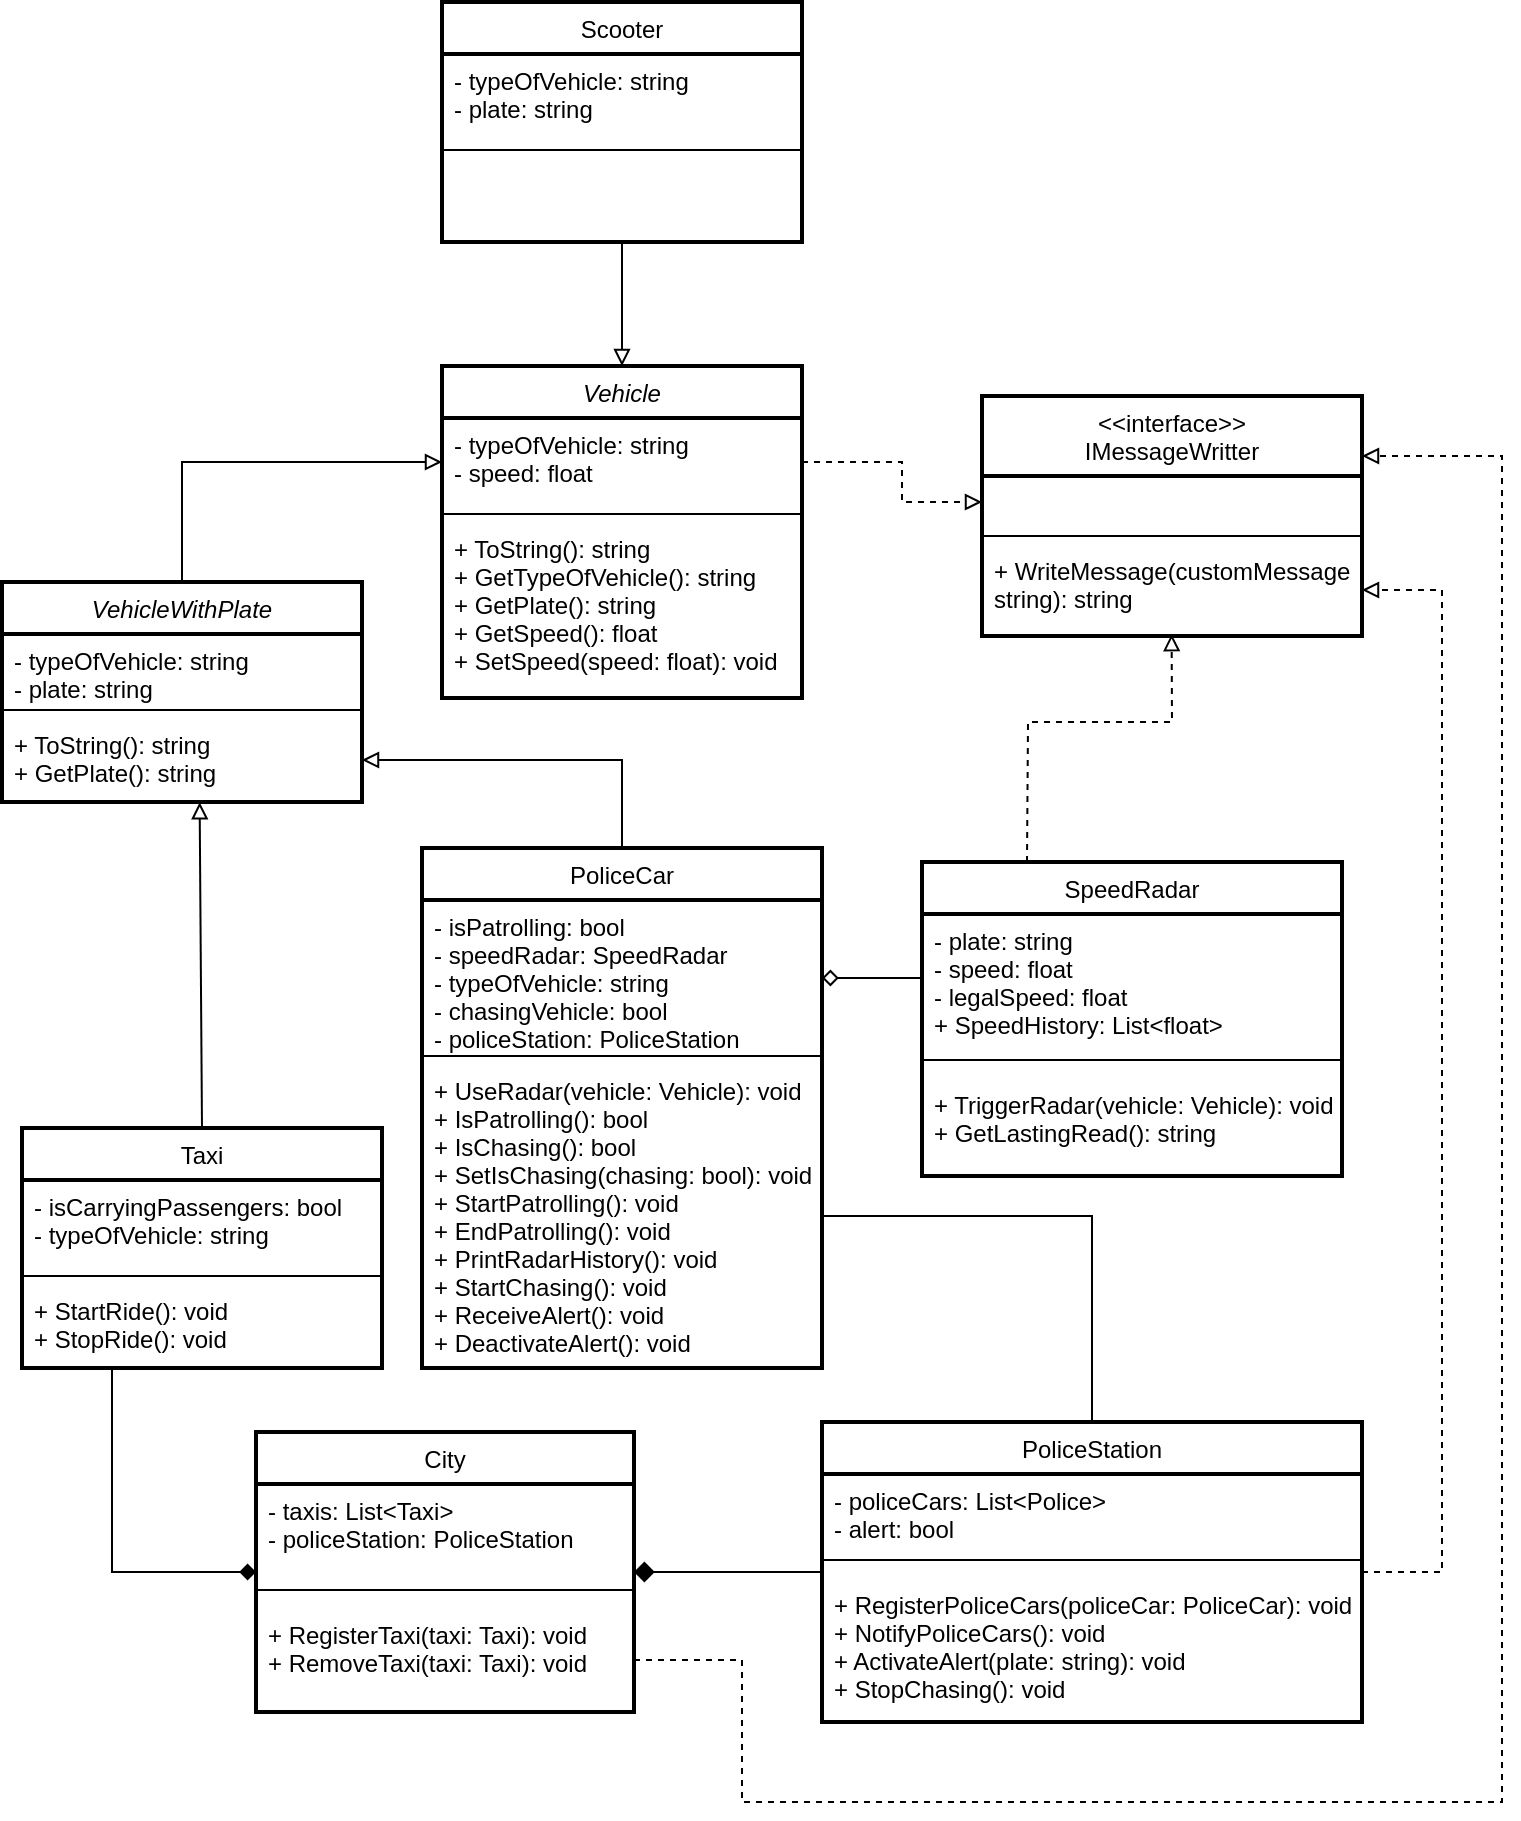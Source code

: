 <mxfile version="24.7.16">
  <diagram id="C5RBs43oDa-KdzZeNtuy" name="Page-1">
    <mxGraphModel dx="343" dy="441" grid="1" gridSize="10" guides="1" tooltips="1" connect="1" arrows="1" fold="1" page="1" pageScale="1" pageWidth="827" pageHeight="1169" math="0" shadow="0">
      <root>
        <mxCell id="WIyWlLk6GJQsqaUBKTNV-0" />
        <mxCell id="WIyWlLk6GJQsqaUBKTNV-1" parent="WIyWlLk6GJQsqaUBKTNV-0" />
        <mxCell id="zkfFHV4jXpPFQw0GAbJ--0" value="Vehicle" style="swimlane;fontStyle=2;align=center;verticalAlign=top;childLayout=stackLayout;horizontal=1;startSize=26;horizontalStack=0;resizeParent=1;resizeLast=0;collapsible=1;marginBottom=0;rounded=0;shadow=0;strokeWidth=2;" parent="WIyWlLk6GJQsqaUBKTNV-1" vertex="1">
          <mxGeometry x="240" y="302" width="180" height="166" as="geometry">
            <mxRectangle x="230" y="140" width="160" height="26" as="alternateBounds" />
          </mxGeometry>
        </mxCell>
        <mxCell id="zkfFHV4jXpPFQw0GAbJ--1" value="- typeOfVehicle: string&#xa;- speed: float" style="text;align=left;verticalAlign=top;spacingLeft=4;spacingRight=4;overflow=hidden;rotatable=0;points=[[0,0.5],[1,0.5]];portConstraint=eastwest;" parent="zkfFHV4jXpPFQw0GAbJ--0" vertex="1">
          <mxGeometry y="26" width="180" height="44" as="geometry" />
        </mxCell>
        <mxCell id="zkfFHV4jXpPFQw0GAbJ--4" value="" style="line;html=1;strokeWidth=1;align=left;verticalAlign=middle;spacingTop=-1;spacingLeft=3;spacingRight=3;rotatable=0;labelPosition=right;points=[];portConstraint=eastwest;" parent="zkfFHV4jXpPFQw0GAbJ--0" vertex="1">
          <mxGeometry y="70" width="180" height="8" as="geometry" />
        </mxCell>
        <mxCell id="zkfFHV4jXpPFQw0GAbJ--5" value="+ ToString(): string&#xa;+ GetTypeOfVehicle(): string&#xa;+ GetPlate(): string&#xa;+ GetSpeed(): float&#xa;+ SetSpeed(speed: float): void" style="text;align=left;verticalAlign=top;spacingLeft=4;spacingRight=4;overflow=hidden;rotatable=0;points=[[0,0.5],[1,0.5]];portConstraint=eastwest;" parent="zkfFHV4jXpPFQw0GAbJ--0" vertex="1">
          <mxGeometry y="78" width="180" height="88" as="geometry" />
        </mxCell>
        <mxCell id="zkfFHV4jXpPFQw0GAbJ--6" value="SpeedRadar" style="swimlane;fontStyle=0;align=center;verticalAlign=top;childLayout=stackLayout;horizontal=1;startSize=26;horizontalStack=0;resizeParent=1;resizeLast=0;collapsible=1;marginBottom=0;rounded=0;shadow=0;strokeWidth=2;" parent="WIyWlLk6GJQsqaUBKTNV-1" vertex="1">
          <mxGeometry x="480" y="550" width="210" height="157" as="geometry">
            <mxRectangle x="130" y="380" width="160" height="26" as="alternateBounds" />
          </mxGeometry>
        </mxCell>
        <mxCell id="zkfFHV4jXpPFQw0GAbJ--7" value="- plate: string&#xa;- speed: float&#xa;- legalSpeed: float&#xa;+ SpeedHistory: List&lt;float&gt;&#xa;" style="text;align=left;verticalAlign=top;spacingLeft=4;spacingRight=4;overflow=hidden;rotatable=0;points=[[0,0.5],[1,0.5]];portConstraint=eastwest;fontStyle=0" parent="zkfFHV4jXpPFQw0GAbJ--6" vertex="1">
          <mxGeometry y="26" width="210" height="64" as="geometry" />
        </mxCell>
        <mxCell id="zkfFHV4jXpPFQw0GAbJ--9" value="" style="line;html=1;strokeWidth=1;align=left;verticalAlign=middle;spacingTop=-1;spacingLeft=3;spacingRight=3;rotatable=0;labelPosition=right;points=[];portConstraint=eastwest;" parent="zkfFHV4jXpPFQw0GAbJ--6" vertex="1">
          <mxGeometry y="90" width="210" height="18" as="geometry" />
        </mxCell>
        <mxCell id="zkfFHV4jXpPFQw0GAbJ--10" value="+ TriggerRadar(vehicle: Vehicle): void&#xa;+ GetLastingRead(): string" style="text;align=left;verticalAlign=top;spacingLeft=4;spacingRight=4;overflow=hidden;rotatable=0;points=[[0,0.5],[1,0.5]];portConstraint=eastwest;fontStyle=0" parent="zkfFHV4jXpPFQw0GAbJ--6" vertex="1">
          <mxGeometry y="108" width="210" height="42" as="geometry" />
        </mxCell>
        <mxCell id="zkfFHV4jXpPFQw0GAbJ--17" value="Taxi" style="swimlane;fontStyle=0;align=center;verticalAlign=top;childLayout=stackLayout;horizontal=1;startSize=26;horizontalStack=0;resizeParent=1;resizeLast=0;collapsible=1;marginBottom=0;rounded=0;shadow=0;strokeWidth=2;" parent="WIyWlLk6GJQsqaUBKTNV-1" vertex="1">
          <mxGeometry x="30" y="683" width="180" height="120" as="geometry">
            <mxRectangle x="550" y="140" width="160" height="26" as="alternateBounds" />
          </mxGeometry>
        </mxCell>
        <mxCell id="zkfFHV4jXpPFQw0GAbJ--22" value="- isCarryingPassengers: bool&#xa;- typeOfVehicle: string" style="text;align=left;verticalAlign=top;spacingLeft=4;spacingRight=4;overflow=hidden;rotatable=0;points=[[0,0.5],[1,0.5]];portConstraint=eastwest;rounded=0;shadow=0;html=0;" parent="zkfFHV4jXpPFQw0GAbJ--17" vertex="1">
          <mxGeometry y="26" width="180" height="44" as="geometry" />
        </mxCell>
        <mxCell id="zkfFHV4jXpPFQw0GAbJ--23" value="" style="line;html=1;strokeWidth=1;align=left;verticalAlign=middle;spacingTop=-1;spacingLeft=3;spacingRight=3;rotatable=0;labelPosition=right;points=[];portConstraint=eastwest;" parent="zkfFHV4jXpPFQw0GAbJ--17" vertex="1">
          <mxGeometry y="70" width="180" height="8" as="geometry" />
        </mxCell>
        <mxCell id="zkfFHV4jXpPFQw0GAbJ--24" value="+ StartRide(): void&#xa;+ StopRide(): void" style="text;align=left;verticalAlign=top;spacingLeft=4;spacingRight=4;overflow=hidden;rotatable=0;points=[[0,0.5],[1,0.5]];portConstraint=eastwest;" parent="zkfFHV4jXpPFQw0GAbJ--17" vertex="1">
          <mxGeometry y="78" width="180" height="40" as="geometry" />
        </mxCell>
        <mxCell id="KwqhPXOGH3jLfrvKoqNU-31" value="" style="endArrow=block;html=1;rounded=0;endFill=0;entryX=0;entryY=0.5;entryDx=0;entryDy=0;exitX=0.5;exitY=0;exitDx=0;exitDy=0;" parent="WIyWlLk6GJQsqaUBKTNV-1" source="u4cU2ETFYuCaejH-93tJ-0" target="zkfFHV4jXpPFQw0GAbJ--1" edge="1">
          <mxGeometry width="50" height="50" relative="1" as="geometry">
            <mxPoint x="50" y="339" as="sourcePoint" />
            <mxPoint x="280" y="220" as="targetPoint" />
            <Array as="points">
              <mxPoint x="110" y="350" />
            </Array>
          </mxGeometry>
        </mxCell>
        <mxCell id="KwqhPXOGH3jLfrvKoqNU-32" value="&lt;span style=&quot;color: rgba(0, 0, 0, 0); font-family: monospace; font-size: 0px; text-align: start; background-color: rgb(251, 251, 251);&quot;&gt;%3CmxGraphModel%3E%3Croot%3E%3CmxCell%20id%3D%220%22%2F%3E%3CmxCell%20id%3D%221%22%20parent%3D%220%22%2F%3E%3CmxCell%20id%3D%222%22%20value%3D%22Vehicle%22%20style%3D%22swimlane%3BfontStyle%3D2%3Balign%3Dcenter%3BverticalAlign%3Dtop%3BchildLayout%3DstackLayout%3Bhorizontal%3D1%3BstartSize%3D26%3BhorizontalStack%3D0%3BresizeParent%3D1%3BresizeLast%3D0%3Bcollapsible%3D1%3BmarginBottom%3D0%3Brounded%3D0%3Bshadow%3D0%3BstrokeWidth%3D2%3B%22%20vertex%3D%221%22%20parent%3D%221%22%3E%3CmxGeometry%20x%3D%22240%22%20y%3D%22300%22%20width%3D%22180%22%20height%3D%22200%22%20as%3D%22geometry%22%3E%3CmxRectangle%20x%3D%22230%22%20y%3D%22140%22%20width%3D%22160%22%20height%3D%2226%22%20as%3D%22alternateBounds%22%2F%3E%3C%2FmxGeometry%3E%3C%2FmxCell%3E%3CmxCell%20id%3D%223%22%20value%3D%22-%20typeOfVehicle%3A%20string%22%20style%3D%22text%3Balign%3Dleft%3BverticalAlign%3Dtop%3BspacingLeft%3D4%3BspacingRight%3D4%3Boverflow%3Dhidden%3Brotatable%3D0%3Bpoints%3D%5B%5B0%2C0.5%5D%2C%5B1%2C0.5%5D%5D%3BportConstraint%3Deastwest%3B%22%20vertex%3D%221%22%20parent%3D%222%22%3E%3CmxGeometry%20y%3D%2226%22%20width%3D%22180%22%20height%3D%2226%22%20as%3D%22geometry%22%2F%3E%3C%2FmxCell%3E%3CmxCell%20id%3D%224%22%20value%3D%22-%20plate%3A%20string%22%20style%3D%22text%3Balign%3Dleft%3BverticalAlign%3Dtop%3BspacingLeft%3D4%3BspacingRight%3D4%3Boverflow%3Dhidden%3Brotatable%3D0%3Bpoints%3D%5B%5B0%2C0.5%5D%2C%5B1%2C0.5%5D%5D%3BportConstraint%3Deastwest%3Brounded%3D0%3Bshadow%3D0%3Bhtml%3D0%3B%22%20vertex%3D%221%22%20parent%3D%222%22%3E%3CmxGeometry%20y%3D%2252%22%20width%3D%22180%22%20height%3D%2226%22%20as%3D%22geometry%22%2F%3E%3C%2FmxCell%3E%3CmxCell%20id%3D%225%22%20value%3D%22-%20speed%3A%20float%22%20style%3D%22text%3Balign%3Dleft%3BverticalAlign%3Dtop%3BspacingLeft%3D4%3BspacingRight%3D4%3Boverflow%3Dhidden%3Brotatable%3D0%3Bpoints%3D%5B%5B0%2C0.5%5D%2C%5B1%2C0.5%5D%5D%3BportConstraint%3Deastwest%3Brounded%3D0%3Bshadow%3D0%3Bhtml%3D0%3B%22%20vertex%3D%221%22%20parent%3D%222%22%3E%3CmxGeometry%20y%3D%2278%22%20width%3D%22180%22%20height%3D%2226%22%20as%3D%22geometry%22%2F%3E%3C%2FmxCell%3E%3CmxCell%20id%3D%226%22%20value%3D%22%22%20style%3D%22line%3Bhtml%3D1%3BstrokeWidth%3D1%3Balign%3Dleft%3BverticalAlign%3Dmiddle%3BspacingTop%3D-1%3BspacingLeft%3D3%3BspacingRight%3D3%3Brotatable%3D0%3BlabelPosition%3Dright%3Bpoints%3D%5B%5D%3BportConstraint%3Deastwest%3B%22%20vertex%3D%221%22%20parent%3D%222%22%3E%3CmxGeometry%20y%3D%22104%22%20width%3D%22180%22%20height%3D%228%22%20as%3D%22geometry%22%2F%3E%3C%2FmxCell%3E%3CmxCell%20id%3D%227%22%20value%3D%22%2B%20ToString()%3A%20string%26%2310%3B%2B%20GetTypeOfVehicle()%3A%20string%26%2310%3B%2B%20GetPlate()%3A%20string%26%2310%3B%2B%20GetSpeed()%3A%20float%26%2310%3B%2B%20SetSpeed(speed%3A%20float)%3A%20void%22%20style%3D%22text%3Balign%3Dleft%3BverticalAlign%3Dtop%3BspacingLeft%3D4%3BspacingRight%3D4%3Boverflow%3Dhidden%3Brotatable%3D0%3Bpoints%3D%5B%5B0%2C0.5%5D%2C%5B1%2C0.5%5D%5D%3BportConstraint%3Deastwest%3B%22%20vertex%3D%221%22%20parent%3D%222%22%3E%3CmxGeometry%20y%3D%22112%22%20width%3D%22180%22%20height%3D%2288%22%20as%3D%22geometry%22%2F%3E%3C%2FmxCell%3E%3C%2Froot%3E%3C%2FmxGraphModel%3E&lt;/span&gt;" style="endArrow=block;html=1;rounded=0;endFill=0;entryX=1;entryY=0.5;entryDx=0;entryDy=0;exitX=0.5;exitY=0;exitDx=0;exitDy=0;" parent="WIyWlLk6GJQsqaUBKTNV-1" source="KwqhPXOGH3jLfrvKoqNU-48" target="u4cU2ETFYuCaejH-93tJ-5" edge="1">
          <mxGeometry width="50" height="50" relative="1" as="geometry">
            <mxPoint x="460" y="395" as="sourcePoint" />
            <mxPoint x="290" y="285" as="targetPoint" />
            <Array as="points">
              <mxPoint x="330" y="499" />
            </Array>
          </mxGeometry>
        </mxCell>
        <mxCell id="KwqhPXOGH3jLfrvKoqNU-39" value="&lt;&lt;interface&gt;&gt;&#xa;IMessageWritter&#xa;" style="swimlane;fontStyle=0;align=center;verticalAlign=top;childLayout=stackLayout;horizontal=1;startSize=40;horizontalStack=0;resizeParent=1;resizeLast=0;collapsible=1;marginBottom=0;rounded=0;shadow=0;strokeWidth=2;" parent="WIyWlLk6GJQsqaUBKTNV-1" vertex="1">
          <mxGeometry x="510" y="317" width="190" height="120" as="geometry">
            <mxRectangle x="230" y="140" width="160" height="26" as="alternateBounds" />
          </mxGeometry>
        </mxCell>
        <mxCell id="KwqhPXOGH3jLfrvKoqNU-40" value=" " style="text;align=left;verticalAlign=top;spacingLeft=4;spacingRight=4;overflow=hidden;rotatable=0;points=[[0,0.5],[1,0.5]];portConstraint=eastwest;" parent="KwqhPXOGH3jLfrvKoqNU-39" vertex="1">
          <mxGeometry y="40" width="190" height="26" as="geometry" />
        </mxCell>
        <mxCell id="KwqhPXOGH3jLfrvKoqNU-43" value="" style="line;html=1;strokeWidth=1;align=left;verticalAlign=middle;spacingTop=-1;spacingLeft=3;spacingRight=3;rotatable=0;labelPosition=right;points=[];portConstraint=eastwest;" parent="KwqhPXOGH3jLfrvKoqNU-39" vertex="1">
          <mxGeometry y="66" width="190" height="8" as="geometry" />
        </mxCell>
        <mxCell id="KwqhPXOGH3jLfrvKoqNU-44" value="+ WriteMessage(customMessage:&#xa;string): string" style="text;align=left;verticalAlign=top;spacingLeft=4;spacingRight=4;overflow=hidden;rotatable=0;points=[[0,0.5],[1,0.5]];portConstraint=eastwest;" parent="KwqhPXOGH3jLfrvKoqNU-39" vertex="1">
          <mxGeometry y="74" width="190" height="46" as="geometry" />
        </mxCell>
        <mxCell id="KwqhPXOGH3jLfrvKoqNU-48" value="PoliceCar" style="swimlane;fontStyle=0;align=center;verticalAlign=top;childLayout=stackLayout;horizontal=1;startSize=26;horizontalStack=0;resizeParent=1;resizeLast=0;collapsible=1;marginBottom=0;rounded=0;shadow=0;strokeWidth=2;" parent="WIyWlLk6GJQsqaUBKTNV-1" vertex="1">
          <mxGeometry x="230" y="543" width="200" height="260" as="geometry">
            <mxRectangle x="550" y="140" width="160" height="26" as="alternateBounds" />
          </mxGeometry>
        </mxCell>
        <mxCell id="KwqhPXOGH3jLfrvKoqNU-49" value="- isPatrolling: bool&#xa;- speedRadar: SpeedRadar&#xa;- typeOfVehicle: string&#xa;- chasingVehicle: bool&#xa;- policeStation: PoliceStation" style="text;align=left;verticalAlign=top;spacingLeft=4;spacingRight=4;overflow=hidden;rotatable=0;points=[[0,0.5],[1,0.5]];portConstraint=eastwest;rounded=0;shadow=0;html=0;fontStyle=0" parent="KwqhPXOGH3jLfrvKoqNU-48" vertex="1">
          <mxGeometry y="26" width="200" height="74" as="geometry" />
        </mxCell>
        <mxCell id="KwqhPXOGH3jLfrvKoqNU-50" value="" style="line;html=1;strokeWidth=1;align=left;verticalAlign=middle;spacingTop=-1;spacingLeft=3;spacingRight=3;rotatable=0;labelPosition=right;points=[];portConstraint=eastwest;" parent="KwqhPXOGH3jLfrvKoqNU-48" vertex="1">
          <mxGeometry y="100" width="200" height="8" as="geometry" />
        </mxCell>
        <mxCell id="KwqhPXOGH3jLfrvKoqNU-51" value="+ UseRadar(vehicle: Vehicle): void&#xa;+ IsPatrolling(): bool&#xa;+ IsChasing(): bool&#xa;+ SetIsChasing(chasing: bool): void&#xa;+ StartPatrolling(): void&#xa;+ EndPatrolling(): void&#xa;+ PrintRadarHistory(): void&#xa;+ StartChasing(): void&#xa;+ ReceiveAlert(): void&#xa;+ DeactivateAlert(): void" style="text;align=left;verticalAlign=top;spacingLeft=4;spacingRight=4;overflow=hidden;rotatable=0;points=[[0,0.5],[1,0.5]];portConstraint=eastwest;" parent="KwqhPXOGH3jLfrvKoqNU-48" vertex="1">
          <mxGeometry y="108" width="200" height="152" as="geometry" />
        </mxCell>
        <mxCell id="qhV2HsPqUMdHF9g2U4a6-0" value="PoliceStation" style="swimlane;fontStyle=0;align=center;verticalAlign=top;childLayout=stackLayout;horizontal=1;startSize=26;horizontalStack=0;resizeParent=1;resizeLast=0;collapsible=1;marginBottom=0;rounded=0;shadow=0;strokeWidth=2;" parent="WIyWlLk6GJQsqaUBKTNV-1" vertex="1">
          <mxGeometry x="430" y="830" width="270" height="150" as="geometry">
            <mxRectangle x="130" y="380" width="160" height="26" as="alternateBounds" />
          </mxGeometry>
        </mxCell>
        <mxCell id="qhV2HsPqUMdHF9g2U4a6-1" value="- policeCars: List&lt;Police&gt;&#xa;- alert: bool&#xa;&#xa;" style="text;align=left;verticalAlign=top;spacingLeft=4;spacingRight=4;overflow=hidden;rotatable=0;points=[[0,0.5],[1,0.5]];portConstraint=eastwest;fontStyle=0" parent="qhV2HsPqUMdHF9g2U4a6-0" vertex="1">
          <mxGeometry y="26" width="270" height="34" as="geometry" />
        </mxCell>
        <mxCell id="qhV2HsPqUMdHF9g2U4a6-2" value="" style="line;html=1;strokeWidth=1;align=left;verticalAlign=middle;spacingTop=-1;spacingLeft=3;spacingRight=3;rotatable=0;labelPosition=right;points=[];portConstraint=eastwest;" parent="qhV2HsPqUMdHF9g2U4a6-0" vertex="1">
          <mxGeometry y="60" width="270" height="18" as="geometry" />
        </mxCell>
        <mxCell id="qhV2HsPqUMdHF9g2U4a6-3" value="+ RegisterPoliceCars(policeCar: PoliceCar): void&#xa;+ NotifyPoliceCars(): void&#xa;+ ActivateAlert(plate: string): void&#xa;+ StopChasing(): void" style="text;align=left;verticalAlign=top;spacingLeft=4;spacingRight=4;overflow=hidden;rotatable=0;points=[[0,0.5],[1,0.5]];portConstraint=eastwest;fontStyle=0" parent="qhV2HsPqUMdHF9g2U4a6-0" vertex="1">
          <mxGeometry y="78" width="270" height="72" as="geometry" />
        </mxCell>
        <mxCell id="qhV2HsPqUMdHF9g2U4a6-4" value="City" style="swimlane;fontStyle=0;align=center;verticalAlign=top;childLayout=stackLayout;horizontal=1;startSize=26;horizontalStack=0;resizeParent=1;resizeLast=0;collapsible=1;marginBottom=0;rounded=0;shadow=0;strokeWidth=2;" parent="WIyWlLk6GJQsqaUBKTNV-1" vertex="1">
          <mxGeometry x="147" y="835" width="189" height="140" as="geometry">
            <mxRectangle x="130" y="380" width="160" height="26" as="alternateBounds" />
          </mxGeometry>
        </mxCell>
        <mxCell id="qhV2HsPqUMdHF9g2U4a6-5" value="- taxis: List&lt;Taxi&gt;&#xa;- policeStation: PoliceStation" style="text;align=left;verticalAlign=top;spacingLeft=4;spacingRight=4;overflow=hidden;rotatable=0;points=[[0,0.5],[1,0.5]];portConstraint=eastwest;fontStyle=0" parent="qhV2HsPqUMdHF9g2U4a6-4" vertex="1">
          <mxGeometry y="26" width="189" height="44" as="geometry" />
        </mxCell>
        <mxCell id="qhV2HsPqUMdHF9g2U4a6-6" value="" style="line;html=1;strokeWidth=1;align=left;verticalAlign=middle;spacingTop=-1;spacingLeft=3;spacingRight=3;rotatable=0;labelPosition=right;points=[];portConstraint=eastwest;" parent="qhV2HsPqUMdHF9g2U4a6-4" vertex="1">
          <mxGeometry y="70" width="189" height="18" as="geometry" />
        </mxCell>
        <mxCell id="qhV2HsPqUMdHF9g2U4a6-7" value="+ RegisterTaxi(taxi: Taxi): void&#xa;+ RemoveTaxi(taxi: Taxi): void" style="text;align=left;verticalAlign=top;spacingLeft=4;spacingRight=4;overflow=hidden;rotatable=0;points=[[0,0.5],[1,0.5]];portConstraint=eastwest;fontStyle=0" parent="qhV2HsPqUMdHF9g2U4a6-4" vertex="1">
          <mxGeometry y="88" width="189" height="52" as="geometry" />
        </mxCell>
        <mxCell id="m45eDHMz9nTLNU7yBa6A-1" value="" style="endArrow=diamond;html=1;rounded=0;fontSize=12;startSize=8;endSize=8;curved=1;exitX=0;exitY=0.5;exitDx=0;exitDy=0;endFill=1;entryX=1;entryY=0.5;entryDx=0;entryDy=0;" parent="WIyWlLk6GJQsqaUBKTNV-1" source="qhV2HsPqUMdHF9g2U4a6-0" target="qhV2HsPqUMdHF9g2U4a6-4" edge="1">
          <mxGeometry width="50" height="50" relative="1" as="geometry">
            <mxPoint x="340" y="980" as="sourcePoint" />
            <mxPoint x="440" y="870" as="targetPoint" />
          </mxGeometry>
        </mxCell>
        <mxCell id="m45eDHMz9nTLNU7yBa6A-9" value="" style="endArrow=none;html=1;rounded=0;endFill=0;exitX=1;exitY=0.25;exitDx=0;exitDy=0;startArrow=diamond;startFill=0;entryX=0;entryY=0.5;entryDx=0;entryDy=0;" parent="WIyWlLk6GJQsqaUBKTNV-1" source="KwqhPXOGH3jLfrvKoqNU-48" target="zkfFHV4jXpPFQw0GAbJ--7" edge="1">
          <mxGeometry width="50" height="50" relative="1" as="geometry">
            <mxPoint x="480" y="420" as="sourcePoint" />
            <mxPoint x="440" y="550" as="targetPoint" />
            <Array as="points" />
          </mxGeometry>
        </mxCell>
        <mxCell id="m45eDHMz9nTLNU7yBa6A-13" value="" style="endArrow=none;html=1;rounded=0;endFill=0;exitX=0;exitY=0.5;exitDx=0;exitDy=0;startArrow=diamond;startFill=1;entryX=0.25;entryY=1;entryDx=0;entryDy=0;" parent="WIyWlLk6GJQsqaUBKTNV-1" source="qhV2HsPqUMdHF9g2U4a6-4" target="zkfFHV4jXpPFQw0GAbJ--17" edge="1">
          <mxGeometry width="50" height="50" relative="1" as="geometry">
            <mxPoint x="500" y="460" as="sourcePoint" />
            <mxPoint x="430" y="572" as="targetPoint" />
            <Array as="points">
              <mxPoint x="75" y="905" />
            </Array>
          </mxGeometry>
        </mxCell>
        <mxCell id="QtRQPQwQ2qKMTUayEpy2-0" value="Scooter" style="swimlane;fontStyle=0;align=center;verticalAlign=top;childLayout=stackLayout;horizontal=1;startSize=26;horizontalStack=0;resizeParent=1;resizeLast=0;collapsible=1;marginBottom=0;rounded=0;shadow=0;strokeWidth=2;" parent="WIyWlLk6GJQsqaUBKTNV-1" vertex="1">
          <mxGeometry x="240" y="120" width="180" height="120" as="geometry">
            <mxRectangle x="550" y="140" width="160" height="26" as="alternateBounds" />
          </mxGeometry>
        </mxCell>
        <mxCell id="QtRQPQwQ2qKMTUayEpy2-1" value="- typeOfVehicle: string&#xa;- plate: string" style="text;align=left;verticalAlign=top;spacingLeft=4;spacingRight=4;overflow=hidden;rotatable=0;points=[[0,0.5],[1,0.5]];portConstraint=eastwest;rounded=0;shadow=0;html=0;" parent="QtRQPQwQ2qKMTUayEpy2-0" vertex="1">
          <mxGeometry y="26" width="180" height="44" as="geometry" />
        </mxCell>
        <mxCell id="QtRQPQwQ2qKMTUayEpy2-2" value="" style="line;html=1;strokeWidth=1;align=left;verticalAlign=middle;spacingTop=-1;spacingLeft=3;spacingRight=3;rotatable=0;labelPosition=right;points=[];portConstraint=eastwest;" parent="QtRQPQwQ2qKMTUayEpy2-0" vertex="1">
          <mxGeometry y="70" width="180" height="8" as="geometry" />
        </mxCell>
        <mxCell id="QtRQPQwQ2qKMTUayEpy2-4" value="" style="endArrow=block;html=1;rounded=0;endFill=0;entryX=0.5;entryY=0;entryDx=0;entryDy=0;exitX=0.5;exitY=1;exitDx=0;exitDy=0;" parent="WIyWlLk6GJQsqaUBKTNV-1" source="QtRQPQwQ2qKMTUayEpy2-0" target="zkfFHV4jXpPFQw0GAbJ--0" edge="1">
          <mxGeometry width="50" height="50" relative="1" as="geometry">
            <mxPoint x="330" y="160" as="sourcePoint" />
            <mxPoint x="380" y="94" as="targetPoint" />
            <Array as="points" />
          </mxGeometry>
        </mxCell>
        <mxCell id="QtRQPQwQ2qKMTUayEpy2-7" value="" style="endArrow=block;html=1;rounded=0;endFill=0;entryX=0;entryY=0.5;entryDx=0;entryDy=0;exitX=1;exitY=0.5;exitDx=0;exitDy=0;dashed=1;" parent="WIyWlLk6GJQsqaUBKTNV-1" source="zkfFHV4jXpPFQw0GAbJ--1" target="KwqhPXOGH3jLfrvKoqNU-40" edge="1">
          <mxGeometry width="50" height="50" relative="1" as="geometry">
            <mxPoint x="430" y="178" as="sourcePoint" />
            <mxPoint x="580" y="223" as="targetPoint" />
            <Array as="points">
              <mxPoint x="470" y="350" />
              <mxPoint x="470" y="370" />
            </Array>
          </mxGeometry>
        </mxCell>
        <mxCell id="QtRQPQwQ2qKMTUayEpy2-8" value="" style="endArrow=block;html=1;rounded=0;endFill=0;dashed=1;exitX=0.25;exitY=0;exitDx=0;exitDy=0;entryX=0.499;entryY=0.98;entryDx=0;entryDy=0;entryPerimeter=0;" parent="WIyWlLk6GJQsqaUBKTNV-1" source="zkfFHV4jXpPFQw0GAbJ--6" target="KwqhPXOGH3jLfrvKoqNU-44" edge="1">
          <mxGeometry width="50" height="50" relative="1" as="geometry">
            <mxPoint x="770" y="450" as="sourcePoint" />
            <mxPoint x="710" y="300" as="targetPoint" />
            <Array as="points">
              <mxPoint x="533" y="480" />
              <mxPoint x="605" y="480" />
            </Array>
          </mxGeometry>
        </mxCell>
        <mxCell id="QtRQPQwQ2qKMTUayEpy2-9" value="" style="endArrow=none;html=1;rounded=0;endFill=0;exitX=1;exitY=0.5;exitDx=0;exitDy=0;startArrow=none;startFill=0;entryX=0.5;entryY=0;entryDx=0;entryDy=0;" parent="WIyWlLk6GJQsqaUBKTNV-1" source="KwqhPXOGH3jLfrvKoqNU-51" target="qhV2HsPqUMdHF9g2U4a6-0" edge="1">
          <mxGeometry width="50" height="50" relative="1" as="geometry">
            <mxPoint x="510" y="605" as="sourcePoint" />
            <mxPoint x="570" y="605" as="targetPoint" />
            <Array as="points">
              <mxPoint x="565" y="727" />
            </Array>
          </mxGeometry>
        </mxCell>
        <mxCell id="QtRQPQwQ2qKMTUayEpy2-11" value="" style="endArrow=block;html=1;rounded=0;endFill=0;dashed=1;exitX=1;exitY=0.5;exitDx=0;exitDy=0;entryX=1;entryY=0.25;entryDx=0;entryDy=0;" parent="WIyWlLk6GJQsqaUBKTNV-1" source="qhV2HsPqUMdHF9g2U4a6-7" target="KwqhPXOGH3jLfrvKoqNU-39" edge="1">
          <mxGeometry width="50" height="50" relative="1" as="geometry">
            <mxPoint x="543" y="560" as="sourcePoint" />
            <mxPoint x="615" y="446" as="targetPoint" />
            <Array as="points">
              <mxPoint x="390" y="949" />
              <mxPoint x="390" y="1020" />
              <mxPoint x="770" y="1020" />
              <mxPoint x="770" y="347" />
            </Array>
          </mxGeometry>
        </mxCell>
        <mxCell id="QtRQPQwQ2qKMTUayEpy2-12" value="" style="endArrow=block;html=1;rounded=0;endFill=0;dashed=1;exitX=1;exitY=0.5;exitDx=0;exitDy=0;entryX=1;entryY=0.5;entryDx=0;entryDy=0;" parent="WIyWlLk6GJQsqaUBKTNV-1" source="qhV2HsPqUMdHF9g2U4a6-0" target="KwqhPXOGH3jLfrvKoqNU-44" edge="1">
          <mxGeometry width="50" height="50" relative="1" as="geometry">
            <mxPoint x="543" y="560" as="sourcePoint" />
            <mxPoint x="615" y="446" as="targetPoint" />
            <Array as="points">
              <mxPoint x="740" y="905" />
              <mxPoint x="740" y="414" />
            </Array>
          </mxGeometry>
        </mxCell>
        <mxCell id="u4cU2ETFYuCaejH-93tJ-0" value="VehicleWithPlate" style="swimlane;fontStyle=2;align=center;verticalAlign=top;childLayout=stackLayout;horizontal=1;startSize=26;horizontalStack=0;resizeParent=1;resizeLast=0;collapsible=1;marginBottom=0;rounded=0;shadow=0;strokeWidth=2;" vertex="1" parent="WIyWlLk6GJQsqaUBKTNV-1">
          <mxGeometry x="20" y="410" width="180" height="110" as="geometry">
            <mxRectangle x="230" y="140" width="160" height="26" as="alternateBounds" />
          </mxGeometry>
        </mxCell>
        <mxCell id="u4cU2ETFYuCaejH-93tJ-1" value="- typeOfVehicle: string&#xa;- plate: string" style="text;align=left;verticalAlign=top;spacingLeft=4;spacingRight=4;overflow=hidden;rotatable=0;points=[[0,0.5],[1,0.5]];portConstraint=eastwest;" vertex="1" parent="u4cU2ETFYuCaejH-93tJ-0">
          <mxGeometry y="26" width="180" height="34" as="geometry" />
        </mxCell>
        <mxCell id="u4cU2ETFYuCaejH-93tJ-4" value="" style="line;html=1;strokeWidth=1;align=left;verticalAlign=middle;spacingTop=-1;spacingLeft=3;spacingRight=3;rotatable=0;labelPosition=right;points=[];portConstraint=eastwest;" vertex="1" parent="u4cU2ETFYuCaejH-93tJ-0">
          <mxGeometry y="60" width="180" height="8" as="geometry" />
        </mxCell>
        <mxCell id="u4cU2ETFYuCaejH-93tJ-5" value="+ ToString(): string&#xa;+ GetPlate(): string" style="text;align=left;verticalAlign=top;spacingLeft=4;spacingRight=4;overflow=hidden;rotatable=0;points=[[0,0.5],[1,0.5]];portConstraint=eastwest;" vertex="1" parent="u4cU2ETFYuCaejH-93tJ-0">
          <mxGeometry y="68" width="180" height="42" as="geometry" />
        </mxCell>
        <mxCell id="u4cU2ETFYuCaejH-93tJ-6" value="&lt;span style=&quot;color: rgba(0, 0, 0, 0); font-family: monospace; font-size: 0px; text-align: start; background-color: rgb(251, 251, 251);&quot;&gt;%3CmxGraphModel%3E%3Croot%3E%3CmxCell%20id%3D%220%22%2F%3E%3CmxCell%20id%3D%221%22%20parent%3D%220%22%2F%3E%3CmxCell%20id%3D%222%22%20value%3D%22Vehicle%22%20style%3D%22swimlane%3BfontStyle%3D2%3Balign%3Dcenter%3BverticalAlign%3Dtop%3BchildLayout%3DstackLayout%3Bhorizontal%3D1%3BstartSize%3D26%3BhorizontalStack%3D0%3BresizeParent%3D1%3BresizeLast%3D0%3Bcollapsible%3D1%3BmarginBottom%3D0%3Brounded%3D0%3Bshadow%3D0%3BstrokeWidth%3D2%3B%22%20vertex%3D%221%22%20parent%3D%221%22%3E%3CmxGeometry%20x%3D%22240%22%20y%3D%22300%22%20width%3D%22180%22%20height%3D%22200%22%20as%3D%22geometry%22%3E%3CmxRectangle%20x%3D%22230%22%20y%3D%22140%22%20width%3D%22160%22%20height%3D%2226%22%20as%3D%22alternateBounds%22%2F%3E%3C%2FmxGeometry%3E%3C%2FmxCell%3E%3CmxCell%20id%3D%223%22%20value%3D%22-%20typeOfVehicle%3A%20string%22%20style%3D%22text%3Balign%3Dleft%3BverticalAlign%3Dtop%3BspacingLeft%3D4%3BspacingRight%3D4%3Boverflow%3Dhidden%3Brotatable%3D0%3Bpoints%3D%5B%5B0%2C0.5%5D%2C%5B1%2C0.5%5D%5D%3BportConstraint%3Deastwest%3B%22%20vertex%3D%221%22%20parent%3D%222%22%3E%3CmxGeometry%20y%3D%2226%22%20width%3D%22180%22%20height%3D%2226%22%20as%3D%22geometry%22%2F%3E%3C%2FmxCell%3E%3CmxCell%20id%3D%224%22%20value%3D%22-%20plate%3A%20string%22%20style%3D%22text%3Balign%3Dleft%3BverticalAlign%3Dtop%3BspacingLeft%3D4%3BspacingRight%3D4%3Boverflow%3Dhidden%3Brotatable%3D0%3Bpoints%3D%5B%5B0%2C0.5%5D%2C%5B1%2C0.5%5D%5D%3BportConstraint%3Deastwest%3Brounded%3D0%3Bshadow%3D0%3Bhtml%3D0%3B%22%20vertex%3D%221%22%20parent%3D%222%22%3E%3CmxGeometry%20y%3D%2252%22%20width%3D%22180%22%20height%3D%2226%22%20as%3D%22geometry%22%2F%3E%3C%2FmxCell%3E%3CmxCell%20id%3D%225%22%20value%3D%22-%20speed%3A%20float%22%20style%3D%22text%3Balign%3Dleft%3BverticalAlign%3Dtop%3BspacingLeft%3D4%3BspacingRight%3D4%3Boverflow%3Dhidden%3Brotatable%3D0%3Bpoints%3D%5B%5B0%2C0.5%5D%2C%5B1%2C0.5%5D%5D%3BportConstraint%3Deastwest%3Brounded%3D0%3Bshadow%3D0%3Bhtml%3D0%3B%22%20vertex%3D%221%22%20parent%3D%222%22%3E%3CmxGeometry%20y%3D%2278%22%20width%3D%22180%22%20height%3D%2226%22%20as%3D%22geometry%22%2F%3E%3C%2FmxCell%3E%3CmxCell%20id%3D%226%22%20value%3D%22%22%20style%3D%22line%3Bhtml%3D1%3BstrokeWidth%3D1%3Balign%3Dleft%3BverticalAlign%3Dmiddle%3BspacingTop%3D-1%3BspacingLeft%3D3%3BspacingRight%3D3%3Brotatable%3D0%3BlabelPosition%3Dright%3Bpoints%3D%5B%5D%3BportConstraint%3Deastwest%3B%22%20vertex%3D%221%22%20parent%3D%222%22%3E%3CmxGeometry%20y%3D%22104%22%20width%3D%22180%22%20height%3D%228%22%20as%3D%22geometry%22%2F%3E%3C%2FmxCell%3E%3CmxCell%20id%3D%227%22%20value%3D%22%2B%20ToString()%3A%20string%26%2310%3B%2B%20GetTypeOfVehicle()%3A%20string%26%2310%3B%2B%20GetPlate()%3A%20string%26%2310%3B%2B%20GetSpeed()%3A%20float%26%2310%3B%2B%20SetSpeed(speed%3A%20float)%3A%20void%22%20style%3D%22text%3Balign%3Dleft%3BverticalAlign%3Dtop%3BspacingLeft%3D4%3BspacingRight%3D4%3Boverflow%3Dhidden%3Brotatable%3D0%3Bpoints%3D%5B%5B0%2C0.5%5D%2C%5B1%2C0.5%5D%5D%3BportConstraint%3Deastwest%3B%22%20vertex%3D%221%22%20parent%3D%222%22%3E%3CmxGeometry%20y%3D%22112%22%20width%3D%22180%22%20height%3D%2288%22%20as%3D%22geometry%22%2F%3E%3C%2FmxCell%3E%3C%2Froot%3E%3C%2FmxGraphModel%3E&lt;/span&gt;" style="endArrow=block;html=1;rounded=0;endFill=0;entryX=0.549;entryY=1.003;entryDx=0;entryDy=0;exitX=0.5;exitY=0;exitDx=0;exitDy=0;entryPerimeter=0;" edge="1" parent="WIyWlLk6GJQsqaUBKTNV-1" source="zkfFHV4jXpPFQw0GAbJ--17" target="u4cU2ETFYuCaejH-93tJ-5">
          <mxGeometry width="50" height="50" relative="1" as="geometry">
            <mxPoint x="340" y="553" as="sourcePoint" />
            <mxPoint x="210" y="509" as="targetPoint" />
            <Array as="points" />
          </mxGeometry>
        </mxCell>
      </root>
    </mxGraphModel>
  </diagram>
</mxfile>
